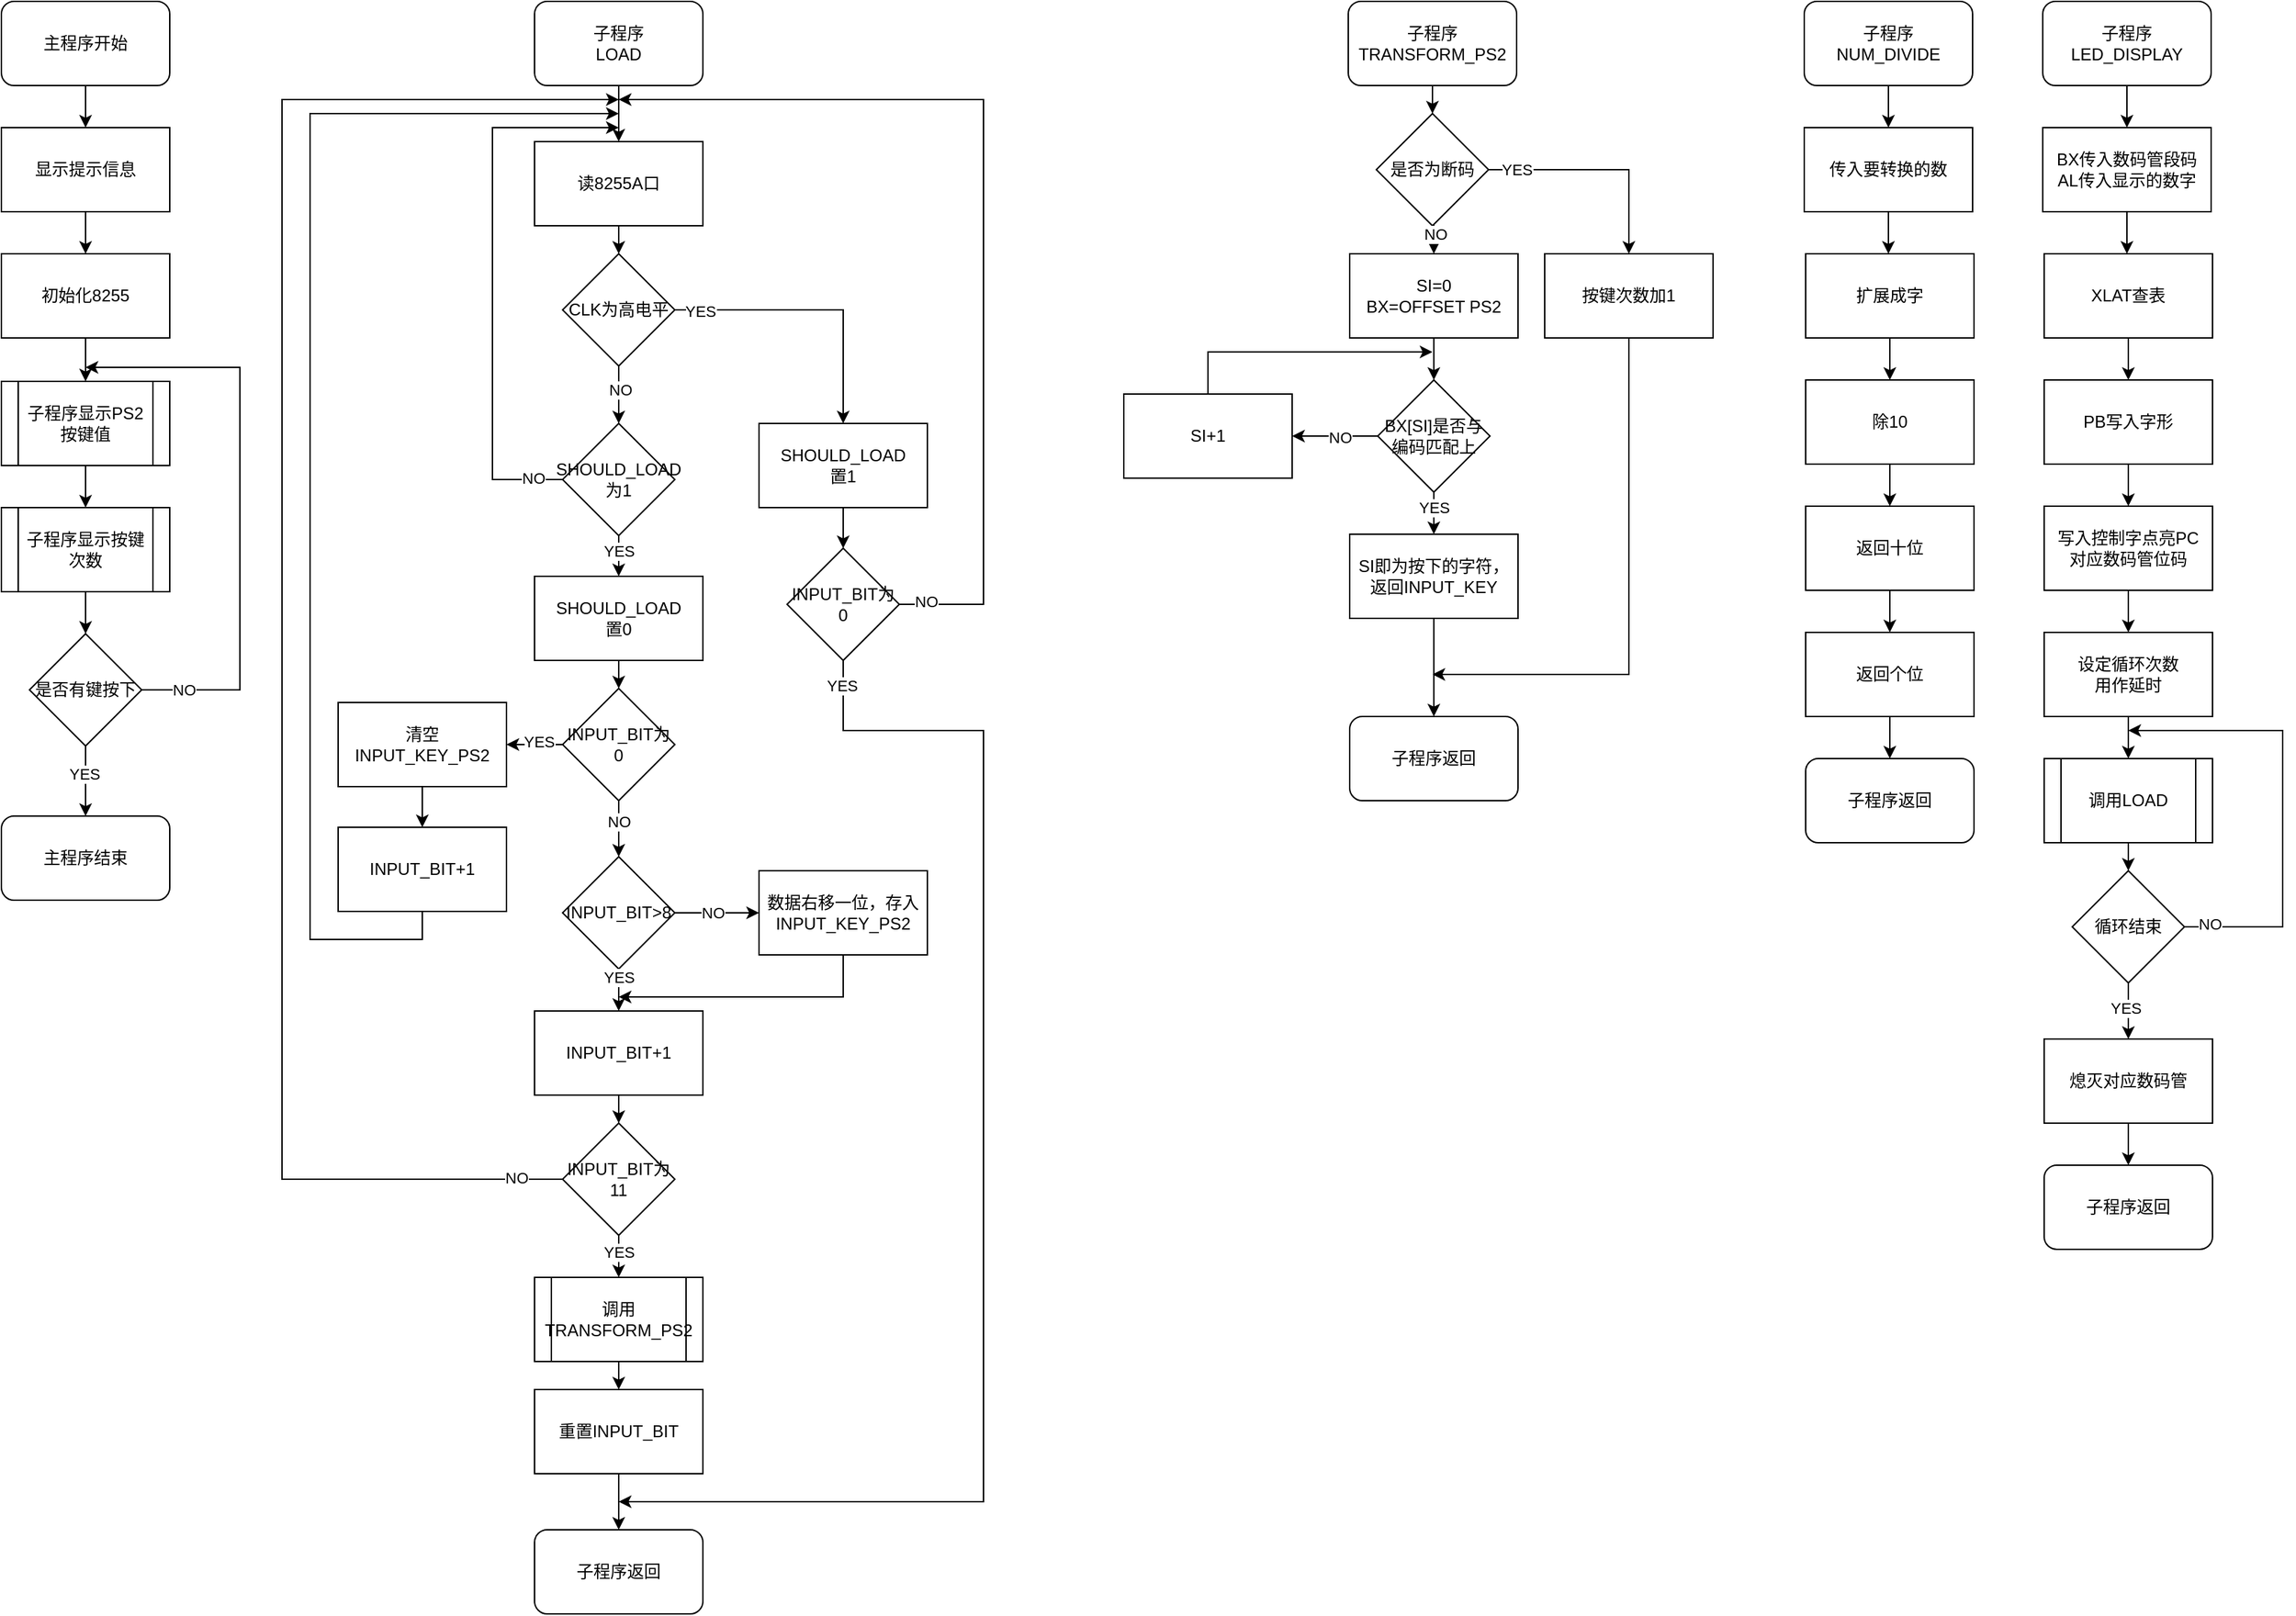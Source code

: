 <mxfile>
    <diagram id="bCni3c3arPFiLt9e8lGH" name="第 1 页">
        <mxGraphModel dx="1043" dy="476" grid="1" gridSize="10" guides="1" tooltips="1" connect="1" arrows="1" fold="1" page="1" pageScale="1" pageWidth="827" pageHeight="1169" math="0" shadow="0">
            <root>
                <mxCell id="0"/>
                <mxCell id="1" parent="0"/>
                <mxCell id="4" style="edgeStyle=orthogonalEdgeStyle;rounded=0;orthogonalLoop=1;jettySize=auto;html=1;exitX=0.5;exitY=1;exitDx=0;exitDy=0;entryX=0.5;entryY=0;entryDx=0;entryDy=0;" parent="1" source="2" target="3" edge="1">
                    <mxGeometry relative="1" as="geometry"/>
                </mxCell>
                <mxCell id="2" value="主程序开始" style="rounded=1;whiteSpace=wrap;html=1;" parent="1" vertex="1">
                    <mxGeometry width="120" height="60" as="geometry"/>
                </mxCell>
                <mxCell id="6" value="" style="edgeStyle=orthogonalEdgeStyle;rounded=0;orthogonalLoop=1;jettySize=auto;html=1;" parent="1" source="3" target="5" edge="1">
                    <mxGeometry relative="1" as="geometry"/>
                </mxCell>
                <mxCell id="3" value="显示提示信息" style="rounded=0;whiteSpace=wrap;html=1;" parent="1" vertex="1">
                    <mxGeometry y="90" width="120" height="60" as="geometry"/>
                </mxCell>
                <mxCell id="5" value="初始化8255" style="whiteSpace=wrap;html=1;rounded=0;" parent="1" vertex="1">
                    <mxGeometry y="180" width="120" height="60" as="geometry"/>
                </mxCell>
                <mxCell id="12" style="edgeStyle=orthogonalEdgeStyle;rounded=0;orthogonalLoop=1;jettySize=auto;html=1;exitX=0.5;exitY=1;exitDx=0;exitDy=0;entryX=0.5;entryY=0;entryDx=0;entryDy=0;" parent="1" source="5" target="11" edge="1">
                    <mxGeometry relative="1" as="geometry">
                        <mxPoint x="60" y="330.0" as="sourcePoint"/>
                    </mxGeometry>
                </mxCell>
                <mxCell id="14" style="edgeStyle=orthogonalEdgeStyle;rounded=0;orthogonalLoop=1;jettySize=auto;html=1;exitX=0.5;exitY=1;exitDx=0;exitDy=0;entryX=0.5;entryY=0;entryDx=0;entryDy=0;" parent="1" source="11" target="13" edge="1">
                    <mxGeometry relative="1" as="geometry"/>
                </mxCell>
                <mxCell id="11" value="子程序显示PS2按键值" style="shape=process;whiteSpace=wrap;html=1;backgroundOutline=1;" parent="1" vertex="1">
                    <mxGeometry y="271" width="120" height="60" as="geometry"/>
                </mxCell>
                <mxCell id="16" value="" style="edgeStyle=orthogonalEdgeStyle;rounded=0;orthogonalLoop=1;jettySize=auto;html=1;" parent="1" source="13" target="15" edge="1">
                    <mxGeometry relative="1" as="geometry"/>
                </mxCell>
                <mxCell id="13" value="子程序显示按键次数" style="shape=process;whiteSpace=wrap;html=1;backgroundOutline=1;" parent="1" vertex="1">
                    <mxGeometry y="361" width="120" height="60" as="geometry"/>
                </mxCell>
                <mxCell id="18" style="edgeStyle=orthogonalEdgeStyle;rounded=0;orthogonalLoop=1;jettySize=auto;html=1;exitX=0.5;exitY=1;exitDx=0;exitDy=0;entryX=0.5;entryY=0;entryDx=0;entryDy=0;" parent="1" source="15" target="22" edge="1">
                    <mxGeometry relative="1" as="geometry">
                        <mxPoint x="60" y="561" as="targetPoint"/>
                    </mxGeometry>
                </mxCell>
                <mxCell id="19" value="YES" style="edgeLabel;html=1;align=center;verticalAlign=middle;resizable=0;points=[];" parent="18" vertex="1" connectable="0">
                    <mxGeometry x="-0.215" y="-1" relative="1" as="geometry">
                        <mxPoint as="offset"/>
                    </mxGeometry>
                </mxCell>
                <mxCell id="20" style="edgeStyle=orthogonalEdgeStyle;rounded=0;orthogonalLoop=1;jettySize=auto;html=1;exitX=1;exitY=0.5;exitDx=0;exitDy=0;" parent="1" source="15" edge="1">
                    <mxGeometry relative="1" as="geometry">
                        <mxPoint x="60" y="261" as="targetPoint"/>
                        <Array as="points">
                            <mxPoint x="170" y="491"/>
                            <mxPoint x="170" y="261"/>
                            <mxPoint x="60" y="261"/>
                        </Array>
                    </mxGeometry>
                </mxCell>
                <mxCell id="21" value="NO" style="edgeLabel;html=1;align=center;verticalAlign=middle;resizable=0;points=[];" parent="20" vertex="1" connectable="0">
                    <mxGeometry x="-0.911" y="4" relative="1" as="geometry">
                        <mxPoint x="11.67" y="4" as="offset"/>
                    </mxGeometry>
                </mxCell>
                <mxCell id="15" value="是否有键按下" style="rhombus;whiteSpace=wrap;html=1;" parent="1" vertex="1">
                    <mxGeometry x="20" y="451" width="80" height="80" as="geometry"/>
                </mxCell>
                <mxCell id="22" value="主程序结束" style="rounded=1;whiteSpace=wrap;html=1;" parent="1" vertex="1">
                    <mxGeometry y="581" width="120" height="60" as="geometry"/>
                </mxCell>
                <mxCell id="26" style="edgeStyle=orthogonalEdgeStyle;rounded=0;orthogonalLoop=1;jettySize=auto;html=1;exitX=0.5;exitY=1;exitDx=0;exitDy=0;entryX=0.5;entryY=0;entryDx=0;entryDy=0;" parent="1" source="24" target="25" edge="1">
                    <mxGeometry relative="1" as="geometry"/>
                </mxCell>
                <mxCell id="24" value="子程序&lt;br&gt;LOAD" style="rounded=1;whiteSpace=wrap;html=1;" parent="1" vertex="1">
                    <mxGeometry x="380" width="120" height="60" as="geometry"/>
                </mxCell>
                <mxCell id="113" style="edgeStyle=orthogonalEdgeStyle;rounded=0;orthogonalLoop=1;jettySize=auto;html=1;exitX=0.5;exitY=1;exitDx=0;exitDy=0;entryX=0.5;entryY=0;entryDx=0;entryDy=0;" parent="1" source="25" target="112" edge="1">
                    <mxGeometry relative="1" as="geometry"/>
                </mxCell>
                <mxCell id="25" value="读8255A口" style="rounded=0;whiteSpace=wrap;html=1;" parent="1" vertex="1">
                    <mxGeometry x="380" y="100" width="120" height="60" as="geometry"/>
                </mxCell>
                <mxCell id="118" style="edgeStyle=orthogonalEdgeStyle;rounded=0;orthogonalLoop=1;jettySize=auto;html=1;exitX=0.5;exitY=1;exitDx=0;exitDy=0;entryX=0.5;entryY=0;entryDx=0;entryDy=0;" parent="1" source="112" target="129" edge="1">
                    <mxGeometry relative="1" as="geometry">
                        <mxPoint x="440" y="300" as="targetPoint"/>
                    </mxGeometry>
                </mxCell>
                <mxCell id="119" value="NO" style="edgeLabel;html=1;align=center;verticalAlign=middle;resizable=0;points=[];" parent="118" vertex="1" connectable="0">
                    <mxGeometry x="-0.169" y="1" relative="1" as="geometry">
                        <mxPoint as="offset"/>
                    </mxGeometry>
                </mxCell>
                <mxCell id="121" style="edgeStyle=orthogonalEdgeStyle;rounded=0;orthogonalLoop=1;jettySize=auto;html=1;exitX=1;exitY=0.5;exitDx=0;exitDy=0;entryX=0.5;entryY=0;entryDx=0;entryDy=0;" parent="1" source="112" target="124" edge="1">
                    <mxGeometry relative="1" as="geometry">
                        <mxPoint x="600" y="300" as="targetPoint"/>
                    </mxGeometry>
                </mxCell>
                <mxCell id="122" value="YES" style="edgeLabel;html=1;align=center;verticalAlign=middle;resizable=0;points=[];" parent="121" vertex="1" connectable="0">
                    <mxGeometry x="-0.828" y="-1" relative="1" as="geometry">
                        <mxPoint as="offset"/>
                    </mxGeometry>
                </mxCell>
                <mxCell id="112" value="CLK为高电平" style="rhombus;whiteSpace=wrap;html=1;" parent="1" vertex="1">
                    <mxGeometry x="400" y="180" width="80" height="80" as="geometry"/>
                </mxCell>
                <mxCell id="116" value="" style="group" parent="1" vertex="1" connectable="0">
                    <mxGeometry x="1286" width="120" height="600" as="geometry"/>
                </mxCell>
                <mxCell id="69" value="子程序&lt;br&gt;NUM_DIVIDE" style="rounded=1;whiteSpace=wrap;html=1;" parent="116" vertex="1">
                    <mxGeometry x="-1" width="120" height="60" as="geometry"/>
                </mxCell>
                <mxCell id="70" value="传入要转换的数" style="rounded=0;whiteSpace=wrap;html=1;" parent="116" vertex="1">
                    <mxGeometry x="-1" y="90" width="120" height="60" as="geometry"/>
                </mxCell>
                <mxCell id="71" style="edgeStyle=orthogonalEdgeStyle;rounded=0;orthogonalLoop=1;jettySize=auto;html=1;exitX=0.5;exitY=1;exitDx=0;exitDy=0;entryX=0.5;entryY=0;entryDx=0;entryDy=0;" parent="116" source="69" target="70" edge="1">
                    <mxGeometry relative="1" as="geometry"/>
                </mxCell>
                <mxCell id="72" value="扩展成字" style="rounded=0;whiteSpace=wrap;html=1;" parent="116" vertex="1">
                    <mxGeometry y="180" width="120" height="60" as="geometry"/>
                </mxCell>
                <mxCell id="73" style="edgeStyle=orthogonalEdgeStyle;rounded=0;orthogonalLoop=1;jettySize=auto;html=1;exitX=0.5;exitY=1;exitDx=0;exitDy=0;entryX=0.5;entryY=0;entryDx=0;entryDy=0;" parent="116" source="70" edge="1">
                    <mxGeometry relative="1" as="geometry">
                        <mxPoint x="59" y="180" as="targetPoint"/>
                    </mxGeometry>
                </mxCell>
                <mxCell id="74" value="除10" style="rounded=0;whiteSpace=wrap;html=1;" parent="116" vertex="1">
                    <mxGeometry y="270" width="120" height="60" as="geometry"/>
                </mxCell>
                <mxCell id="75" style="edgeStyle=orthogonalEdgeStyle;rounded=0;orthogonalLoop=1;jettySize=auto;html=1;exitX=0.5;exitY=1;exitDx=0;exitDy=0;entryX=0.5;entryY=0;entryDx=0;entryDy=0;" parent="116" source="72" target="74" edge="1">
                    <mxGeometry relative="1" as="geometry"/>
                </mxCell>
                <mxCell id="76" value="返回十位" style="rounded=0;whiteSpace=wrap;html=1;" parent="116" vertex="1">
                    <mxGeometry y="360" width="120" height="60" as="geometry"/>
                </mxCell>
                <mxCell id="77" style="edgeStyle=orthogonalEdgeStyle;rounded=0;orthogonalLoop=1;jettySize=auto;html=1;exitX=0.5;exitY=1;exitDx=0;exitDy=0;entryX=0.5;entryY=0;entryDx=0;entryDy=0;" parent="116" source="74" target="76" edge="1">
                    <mxGeometry relative="1" as="geometry"/>
                </mxCell>
                <mxCell id="78" value="返回个位" style="rounded=0;whiteSpace=wrap;html=1;" parent="116" vertex="1">
                    <mxGeometry y="450" width="120" height="60" as="geometry"/>
                </mxCell>
                <mxCell id="79" style="edgeStyle=orthogonalEdgeStyle;rounded=0;orthogonalLoop=1;jettySize=auto;html=1;exitX=0.5;exitY=1;exitDx=0;exitDy=0;entryX=0.5;entryY=0;entryDx=0;entryDy=0;" parent="116" source="76" target="78" edge="1">
                    <mxGeometry relative="1" as="geometry"/>
                </mxCell>
                <mxCell id="80" value="子程序返回" style="rounded=1;whiteSpace=wrap;html=1;" parent="116" vertex="1">
                    <mxGeometry y="540" width="120" height="60" as="geometry"/>
                </mxCell>
                <mxCell id="81" style="edgeStyle=orthogonalEdgeStyle;rounded=0;orthogonalLoop=1;jettySize=auto;html=1;exitX=0.5;exitY=1;exitDx=0;exitDy=0;entryX=0.5;entryY=0;entryDx=0;entryDy=0;" parent="116" source="78" target="80" edge="1">
                    <mxGeometry relative="1" as="geometry"/>
                </mxCell>
                <mxCell id="126" style="edgeStyle=orthogonalEdgeStyle;rounded=0;orthogonalLoop=1;jettySize=auto;html=1;exitX=0.5;exitY=1;exitDx=0;exitDy=0;entryX=0.5;entryY=0;entryDx=0;entryDy=0;" parent="1" source="124" target="125" edge="1">
                    <mxGeometry relative="1" as="geometry"/>
                </mxCell>
                <mxCell id="124" value="SHOULD_LOAD&lt;br&gt;置1" style="rounded=0;whiteSpace=wrap;html=1;" parent="1" vertex="1">
                    <mxGeometry x="540" y="301" width="120" height="60" as="geometry"/>
                </mxCell>
                <mxCell id="127" style="edgeStyle=orthogonalEdgeStyle;rounded=0;orthogonalLoop=1;jettySize=auto;html=1;exitX=1;exitY=0.5;exitDx=0;exitDy=0;" parent="1" source="125" edge="1">
                    <mxGeometry relative="1" as="geometry">
                        <mxPoint x="440" y="70.0" as="targetPoint"/>
                        <Array as="points">
                            <mxPoint x="700" y="430"/>
                            <mxPoint x="700" y="70"/>
                        </Array>
                    </mxGeometry>
                </mxCell>
                <mxCell id="128" value="NO" style="edgeLabel;html=1;align=center;verticalAlign=middle;resizable=0;points=[];" parent="127" vertex="1" connectable="0">
                    <mxGeometry x="-0.945" y="2" relative="1" as="geometry">
                        <mxPoint as="offset"/>
                    </mxGeometry>
                </mxCell>
                <mxCell id="148" style="edgeStyle=orthogonalEdgeStyle;rounded=0;orthogonalLoop=1;jettySize=auto;html=1;exitX=0.5;exitY=1;exitDx=0;exitDy=0;" parent="1" source="125" edge="1">
                    <mxGeometry relative="1" as="geometry">
                        <mxPoint x="440" y="1070" as="targetPoint"/>
                        <Array as="points">
                            <mxPoint x="600" y="520"/>
                            <mxPoint x="700" y="520"/>
                            <mxPoint x="700" y="1070"/>
                        </Array>
                    </mxGeometry>
                </mxCell>
                <mxCell id="162" value="YES" style="edgeLabel;html=1;align=center;verticalAlign=middle;resizable=0;points=[];" vertex="1" connectable="0" parent="148">
                    <mxGeometry x="-0.964" y="-1" relative="1" as="geometry">
                        <mxPoint as="offset"/>
                    </mxGeometry>
                </mxCell>
                <mxCell id="125" value="INPUT_BIT为0" style="rhombus;whiteSpace=wrap;html=1;" parent="1" vertex="1">
                    <mxGeometry x="560" y="390" width="80" height="80" as="geometry"/>
                </mxCell>
                <mxCell id="130" style="edgeStyle=orthogonalEdgeStyle;rounded=0;orthogonalLoop=1;jettySize=auto;html=1;exitX=0;exitY=0.5;exitDx=0;exitDy=0;" parent="1" source="129" edge="1">
                    <mxGeometry relative="1" as="geometry">
                        <mxPoint x="440" y="90" as="targetPoint"/>
                        <Array as="points">
                            <mxPoint x="350" y="341"/>
                            <mxPoint x="350" y="90"/>
                        </Array>
                    </mxGeometry>
                </mxCell>
                <mxCell id="131" value="NO" style="edgeLabel;html=1;align=center;verticalAlign=middle;resizable=0;points=[];" parent="130" vertex="1" connectable="0">
                    <mxGeometry x="-0.847" y="-1" relative="1" as="geometry">
                        <mxPoint x="9" as="offset"/>
                    </mxGeometry>
                </mxCell>
                <mxCell id="133" style="edgeStyle=orthogonalEdgeStyle;rounded=0;orthogonalLoop=1;jettySize=auto;html=1;exitX=0.5;exitY=1;exitDx=0;exitDy=0;entryX=0.5;entryY=0;entryDx=0;entryDy=0;" parent="1" source="129" target="132" edge="1">
                    <mxGeometry relative="1" as="geometry"/>
                </mxCell>
                <mxCell id="134" value="YES" style="edgeLabel;html=1;align=center;verticalAlign=middle;resizable=0;points=[];" parent="133" vertex="1" connectable="0">
                    <mxGeometry x="-0.247" relative="1" as="geometry">
                        <mxPoint as="offset"/>
                    </mxGeometry>
                </mxCell>
                <mxCell id="129" value="SHOULD_LOAD&lt;br&gt;为1" style="rhombus;whiteSpace=wrap;html=1;" parent="1" vertex="1">
                    <mxGeometry x="400" y="301" width="80" height="80" as="geometry"/>
                </mxCell>
                <mxCell id="136" style="edgeStyle=orthogonalEdgeStyle;rounded=0;orthogonalLoop=1;jettySize=auto;html=1;exitX=0.5;exitY=1;exitDx=0;exitDy=0;entryX=0.5;entryY=0;entryDx=0;entryDy=0;" parent="1" source="132" target="135" edge="1">
                    <mxGeometry relative="1" as="geometry"/>
                </mxCell>
                <mxCell id="132" value="&lt;span&gt;SHOULD_LOAD&lt;/span&gt;&lt;br&gt;置0" style="rounded=0;whiteSpace=wrap;html=1;" parent="1" vertex="1">
                    <mxGeometry x="380" y="410" width="120" height="60" as="geometry"/>
                </mxCell>
                <mxCell id="142" style="edgeStyle=orthogonalEdgeStyle;rounded=0;orthogonalLoop=1;jettySize=auto;html=1;exitX=0;exitY=0.5;exitDx=0;exitDy=0;entryX=1;entryY=0.5;entryDx=0;entryDy=0;" parent="1" source="135" target="137" edge="1">
                    <mxGeometry relative="1" as="geometry"/>
                </mxCell>
                <mxCell id="145" value="YES" style="edgeLabel;html=1;align=center;verticalAlign=middle;resizable=0;points=[];" parent="142" vertex="1" connectable="0">
                    <mxGeometry x="-0.147" y="-2" relative="1" as="geometry">
                        <mxPoint as="offset"/>
                    </mxGeometry>
                </mxCell>
                <mxCell id="146" style="edgeStyle=orthogonalEdgeStyle;rounded=0;orthogonalLoop=1;jettySize=auto;html=1;exitX=0.5;exitY=1;exitDx=0;exitDy=0;entryX=0.5;entryY=0;entryDx=0;entryDy=0;" parent="1" source="135" target="27" edge="1">
                    <mxGeometry relative="1" as="geometry"/>
                </mxCell>
                <mxCell id="147" value="NO" style="edgeLabel;html=1;align=center;verticalAlign=middle;resizable=0;points=[];" parent="146" vertex="1" connectable="0">
                    <mxGeometry x="-0.285" relative="1" as="geometry">
                        <mxPoint as="offset"/>
                    </mxGeometry>
                </mxCell>
                <mxCell id="135" value="&lt;span&gt;INPUT_BIT为0&lt;/span&gt;" style="rhombus;whiteSpace=wrap;html=1;" parent="1" vertex="1">
                    <mxGeometry x="400" y="490" width="80" height="80" as="geometry"/>
                </mxCell>
                <mxCell id="141" style="edgeStyle=orthogonalEdgeStyle;rounded=0;orthogonalLoop=1;jettySize=auto;html=1;exitX=0.5;exitY=1;exitDx=0;exitDy=0;entryX=0.5;entryY=0;entryDx=0;entryDy=0;" parent="1" source="137" target="140" edge="1">
                    <mxGeometry relative="1" as="geometry"/>
                </mxCell>
                <mxCell id="137" value="清空INPUT_KEY_PS2" style="rounded=0;whiteSpace=wrap;html=1;" parent="1" vertex="1">
                    <mxGeometry x="240" y="500" width="120" height="60" as="geometry"/>
                </mxCell>
                <mxCell id="144" style="edgeStyle=orthogonalEdgeStyle;rounded=0;orthogonalLoop=1;jettySize=auto;html=1;exitX=0.5;exitY=1;exitDx=0;exitDy=0;" parent="1" source="140" edge="1">
                    <mxGeometry relative="1" as="geometry">
                        <mxPoint x="440" y="80" as="targetPoint"/>
                        <Array as="points">
                            <mxPoint x="300" y="669"/>
                            <mxPoint x="220" y="669"/>
                            <mxPoint x="220" y="80"/>
                        </Array>
                    </mxGeometry>
                </mxCell>
                <mxCell id="140" value="&lt;span&gt;INPUT_BIT+1&lt;/span&gt;" style="rounded=0;whiteSpace=wrap;html=1;" parent="1" vertex="1">
                    <mxGeometry x="240" y="589" width="120" height="60" as="geometry"/>
                </mxCell>
                <mxCell id="27" value="INPUT_BIT&amp;gt;8" style="rhombus;whiteSpace=wrap;html=1;" parent="1" vertex="1">
                    <mxGeometry x="400" y="610" width="80" height="80" as="geometry"/>
                </mxCell>
                <mxCell id="36" style="edgeStyle=orthogonalEdgeStyle;rounded=0;orthogonalLoop=1;jettySize=auto;html=1;exitX=0.5;exitY=1;exitDx=0;exitDy=0;" parent="1" source="29" edge="1">
                    <mxGeometry x="380" y="610" as="geometry">
                        <mxPoint x="440" y="710" as="targetPoint"/>
                        <Array as="points">
                            <mxPoint x="580" y="710"/>
                            <mxPoint x="440" y="710"/>
                        </Array>
                    </mxGeometry>
                </mxCell>
                <mxCell id="29" value="数据右移一位，存入&lt;br&gt;INPUT_KEY_PS2" style="rounded=0;whiteSpace=wrap;html=1;" parent="1" vertex="1">
                    <mxGeometry x="540" y="620" width="120" height="60" as="geometry"/>
                </mxCell>
                <mxCell id="34" style="edgeStyle=orthogonalEdgeStyle;rounded=0;orthogonalLoop=1;jettySize=auto;html=1;exitX=1;exitY=0.5;exitDx=0;exitDy=0;entryX=0;entryY=0.5;entryDx=0;entryDy=0;" parent="1" source="27" target="29" edge="1">
                    <mxGeometry x="380" y="610" as="geometry"/>
                </mxCell>
                <mxCell id="38" value="NO" style="edgeLabel;html=1;align=center;verticalAlign=middle;resizable=0;points=[];" parent="34" vertex="1" connectable="0">
                    <mxGeometry x="-0.389" relative="1" as="geometry">
                        <mxPoint x="7.79" as="offset"/>
                    </mxGeometry>
                </mxCell>
                <mxCell id="150" style="edgeStyle=orthogonalEdgeStyle;rounded=0;orthogonalLoop=1;jettySize=auto;html=1;exitX=0.5;exitY=1;exitDx=0;exitDy=0;entryX=0.5;entryY=0;entryDx=0;entryDy=0;" parent="1" source="32" target="40" edge="1">
                    <mxGeometry relative="1" as="geometry"/>
                </mxCell>
                <mxCell id="151" value="YES" style="edgeLabel;html=1;align=center;verticalAlign=middle;resizable=0;points=[];" parent="150" vertex="1" connectable="0">
                    <mxGeometry x="-0.226" relative="1" as="geometry">
                        <mxPoint as="offset"/>
                    </mxGeometry>
                </mxCell>
                <mxCell id="154" style="edgeStyle=orthogonalEdgeStyle;rounded=0;orthogonalLoop=1;jettySize=auto;html=1;exitX=0;exitY=0.5;exitDx=0;exitDy=0;" parent="1" source="32" edge="1">
                    <mxGeometry relative="1" as="geometry">
                        <mxPoint x="440" y="70" as="targetPoint"/>
                        <Array as="points">
                            <mxPoint x="200" y="840"/>
                            <mxPoint x="200" y="70"/>
                        </Array>
                    </mxGeometry>
                </mxCell>
                <mxCell id="163" value="NO" style="edgeLabel;html=1;align=center;verticalAlign=middle;resizable=0;points=[];" vertex="1" connectable="0" parent="154">
                    <mxGeometry x="-0.945" y="-1" relative="1" as="geometry">
                        <mxPoint as="offset"/>
                    </mxGeometry>
                </mxCell>
                <mxCell id="32" value="INPUT_BIT为11" style="rhombus;whiteSpace=wrap;html=1;" parent="1" vertex="1">
                    <mxGeometry x="400" y="800" width="80" height="80" as="geometry"/>
                </mxCell>
                <mxCell id="35" style="edgeStyle=orthogonalEdgeStyle;rounded=0;orthogonalLoop=1;jettySize=auto;html=1;exitX=0.5;exitY=1;exitDx=0;exitDy=0;entryX=0.5;entryY=0;entryDx=0;entryDy=0;" parent="1" source="27" target="149" edge="1">
                    <mxGeometry x="380" y="610" as="geometry">
                        <mxPoint x="440" y="730" as="targetPoint"/>
                    </mxGeometry>
                </mxCell>
                <mxCell id="39" value="YES" style="edgeLabel;html=1;align=center;verticalAlign=middle;resizable=0;points=[];" parent="35" vertex="1" connectable="0">
                    <mxGeometry x="-0.62" relative="1" as="geometry">
                        <mxPoint as="offset"/>
                    </mxGeometry>
                </mxCell>
                <mxCell id="40" value="调用TRANSFORM_PS2" style="shape=process;whiteSpace=wrap;html=1;backgroundOutline=1;" parent="1" vertex="1">
                    <mxGeometry x="380" y="910" width="120" height="60" as="geometry"/>
                </mxCell>
                <mxCell id="152" style="edgeStyle=orthogonalEdgeStyle;rounded=0;orthogonalLoop=1;jettySize=auto;html=1;exitX=0.5;exitY=1;exitDx=0;exitDy=0;entryX=0.5;entryY=0;entryDx=0;entryDy=0;" parent="1" source="43" target="45" edge="1">
                    <mxGeometry relative="1" as="geometry"/>
                </mxCell>
                <mxCell id="43" value="重置INPUT_BIT" style="rounded=0;whiteSpace=wrap;html=1;" parent="1" vertex="1">
                    <mxGeometry x="380" y="990" width="120" height="60" as="geometry"/>
                </mxCell>
                <mxCell id="44" style="edgeStyle=orthogonalEdgeStyle;rounded=0;orthogonalLoop=1;jettySize=auto;html=1;exitX=0.5;exitY=1;exitDx=0;exitDy=0;entryX=0.5;entryY=0;entryDx=0;entryDy=0;" parent="1" source="40" target="43" edge="1">
                    <mxGeometry x="240" y="740" as="geometry"/>
                </mxCell>
                <mxCell id="45" value="子程序返回" style="rounded=1;whiteSpace=wrap;html=1;" parent="1" vertex="1">
                    <mxGeometry x="380" y="1090" width="120" height="60" as="geometry"/>
                </mxCell>
                <mxCell id="153" style="edgeStyle=orthogonalEdgeStyle;rounded=0;orthogonalLoop=1;jettySize=auto;html=1;exitX=0.5;exitY=1;exitDx=0;exitDy=0;entryX=0.5;entryY=0;entryDx=0;entryDy=0;" parent="1" source="149" target="32" edge="1">
                    <mxGeometry relative="1" as="geometry"/>
                </mxCell>
                <mxCell id="149" value="&lt;span&gt;INPUT_BIT+1&lt;/span&gt;" style="rounded=0;whiteSpace=wrap;html=1;" parent="1" vertex="1">
                    <mxGeometry x="380" y="720" width="120" height="60" as="geometry"/>
                </mxCell>
                <mxCell id="49" value="子程序&lt;br&gt;TRANSFORM_PS2" style="rounded=1;whiteSpace=wrap;html=1;" parent="1" vertex="1">
                    <mxGeometry x="960" width="120" height="60" as="geometry"/>
                </mxCell>
                <mxCell id="51" value="是否为断码" style="rhombus;whiteSpace=wrap;html=1;" parent="1" vertex="1">
                    <mxGeometry x="980" y="80" width="80" height="80" as="geometry"/>
                </mxCell>
                <mxCell id="52" style="edgeStyle=orthogonalEdgeStyle;rounded=0;orthogonalLoop=1;jettySize=auto;html=1;exitX=0.5;exitY=1;exitDx=0;exitDy=0;entryX=0.5;entryY=0;entryDx=0;entryDy=0;" parent="1" source="49" target="51" edge="1">
                    <mxGeometry x="940" as="geometry"/>
                </mxCell>
                <mxCell id="53" value="SI=0&lt;br&gt;BX=OFFSET PS2" style="rounded=0;whiteSpace=wrap;html=1;" parent="1" vertex="1">
                    <mxGeometry x="961" y="180" width="120" height="60" as="geometry"/>
                </mxCell>
                <mxCell id="54" style="edgeStyle=orthogonalEdgeStyle;rounded=0;orthogonalLoop=1;jettySize=auto;html=1;exitX=0.5;exitY=1;exitDx=0;exitDy=0;entryX=0.5;entryY=0;entryDx=0;entryDy=0;" parent="1" source="51" target="53" edge="1">
                    <mxGeometry x="940" as="geometry"/>
                </mxCell>
                <mxCell id="62" value="NO" style="edgeLabel;html=1;align=center;verticalAlign=middle;resizable=0;points=[];" parent="54" vertex="1" connectable="0">
                    <mxGeometry x="-0.34" y="1" relative="1" as="geometry">
                        <mxPoint as="offset"/>
                    </mxGeometry>
                </mxCell>
                <mxCell id="159" style="edgeStyle=orthogonalEdgeStyle;rounded=0;orthogonalLoop=1;jettySize=auto;html=1;exitX=0;exitY=0.5;exitDx=0;exitDy=0;entryX=1;entryY=0.5;entryDx=0;entryDy=0;" parent="1" source="55" target="157" edge="1">
                    <mxGeometry relative="1" as="geometry">
                        <Array as="points">
                            <mxPoint x="950" y="310"/>
                            <mxPoint x="950" y="310"/>
                        </Array>
                    </mxGeometry>
                </mxCell>
                <mxCell id="160" value="NO" style="edgeLabel;html=1;align=center;verticalAlign=middle;resizable=0;points=[];" parent="159" vertex="1" connectable="0">
                    <mxGeometry x="-0.098" y="1" relative="1" as="geometry">
                        <mxPoint as="offset"/>
                    </mxGeometry>
                </mxCell>
                <mxCell id="55" value="BX[SI]是否与编码匹配上" style="rhombus;whiteSpace=wrap;html=1;" parent="1" vertex="1">
                    <mxGeometry x="981" y="270" width="80" height="80" as="geometry"/>
                </mxCell>
                <mxCell id="56" style="edgeStyle=orthogonalEdgeStyle;rounded=0;orthogonalLoop=1;jettySize=auto;html=1;exitX=0.5;exitY=1;exitDx=0;exitDy=0;entryX=0.5;entryY=0;entryDx=0;entryDy=0;" parent="1" source="53" target="55" edge="1">
                    <mxGeometry x="940" as="geometry"/>
                </mxCell>
                <mxCell id="59" value="SI即为按下的字符，返回INPUT_KEY" style="rounded=0;whiteSpace=wrap;html=1;" parent="1" vertex="1">
                    <mxGeometry x="961" y="380" width="120" height="60" as="geometry"/>
                </mxCell>
                <mxCell id="60" style="edgeStyle=orthogonalEdgeStyle;rounded=0;orthogonalLoop=1;jettySize=auto;html=1;exitX=0.5;exitY=1;exitDx=0;exitDy=0;entryX=0.5;entryY=0;entryDx=0;entryDy=0;" parent="1" source="55" target="59" edge="1">
                    <mxGeometry x="940" as="geometry"/>
                </mxCell>
                <mxCell id="61" value="YES" style="edgeLabel;html=1;align=center;verticalAlign=middle;resizable=0;points=[];" parent="60" vertex="1" connectable="0">
                    <mxGeometry x="-0.307" relative="1" as="geometry">
                        <mxPoint as="offset"/>
                    </mxGeometry>
                </mxCell>
                <mxCell id="68" style="edgeStyle=orthogonalEdgeStyle;rounded=0;orthogonalLoop=1;jettySize=auto;html=1;exitX=0.5;exitY=1;exitDx=0;exitDy=0;" parent="1" source="63" edge="1">
                    <mxGeometry x="940" as="geometry">
                        <mxPoint x="1020" y="480" as="targetPoint"/>
                        <Array as="points">
                            <mxPoint x="1160" y="480"/>
                        </Array>
                    </mxGeometry>
                </mxCell>
                <mxCell id="63" value="按键次数加1" style="rounded=0;whiteSpace=wrap;html=1;" parent="1" vertex="1">
                    <mxGeometry x="1100" y="180" width="120" height="60" as="geometry"/>
                </mxCell>
                <mxCell id="64" style="edgeStyle=orthogonalEdgeStyle;rounded=0;orthogonalLoop=1;jettySize=auto;html=1;exitX=1;exitY=0.5;exitDx=0;exitDy=0;entryX=0.5;entryY=0;entryDx=0;entryDy=0;" parent="1" source="51" target="63" edge="1">
                    <mxGeometry x="940" as="geometry"/>
                </mxCell>
                <mxCell id="65" value="YES" style="edgeLabel;html=1;align=center;verticalAlign=middle;resizable=0;points=[];" parent="64" vertex="1" connectable="0">
                    <mxGeometry x="-0.754" relative="1" as="geometry">
                        <mxPoint as="offset"/>
                    </mxGeometry>
                </mxCell>
                <mxCell id="66" value="子程序返回" style="rounded=1;whiteSpace=wrap;html=1;" parent="1" vertex="1">
                    <mxGeometry x="961" y="510" width="120" height="60" as="geometry"/>
                </mxCell>
                <mxCell id="67" style="edgeStyle=orthogonalEdgeStyle;rounded=0;orthogonalLoop=1;jettySize=auto;html=1;exitX=0.5;exitY=1;exitDx=0;exitDy=0;entryX=0.5;entryY=0;entryDx=0;entryDy=0;" parent="1" source="59" target="66" edge="1">
                    <mxGeometry x="940" as="geometry"/>
                </mxCell>
                <mxCell id="161" style="edgeStyle=orthogonalEdgeStyle;rounded=0;orthogonalLoop=1;jettySize=auto;html=1;exitX=0.5;exitY=0;exitDx=0;exitDy=0;" parent="1" source="157" edge="1">
                    <mxGeometry relative="1" as="geometry">
                        <mxPoint x="1020" y="250" as="targetPoint"/>
                        <Array as="points">
                            <mxPoint x="860" y="250"/>
                        </Array>
                    </mxGeometry>
                </mxCell>
                <mxCell id="157" value="SI+1" style="rounded=0;whiteSpace=wrap;html=1;" parent="1" vertex="1">
                    <mxGeometry x="800" y="280" width="120" height="60" as="geometry"/>
                </mxCell>
                <mxCell id="82" value="子程序&lt;br&gt;LED_DISPLAY" style="rounded=1;whiteSpace=wrap;html=1;" parent="1" vertex="1">
                    <mxGeometry x="1455" width="120" height="60" as="geometry"/>
                </mxCell>
                <mxCell id="83" value="BX传入数码管段码&lt;br&gt;AL传入显示的数字" style="rounded=0;whiteSpace=wrap;html=1;" parent="1" vertex="1">
                    <mxGeometry x="1455" y="90" width="120" height="60" as="geometry"/>
                </mxCell>
                <mxCell id="84" style="edgeStyle=orthogonalEdgeStyle;rounded=0;orthogonalLoop=1;jettySize=auto;html=1;exitX=0.5;exitY=1;exitDx=0;exitDy=0;entryX=0.5;entryY=0;entryDx=0;entryDy=0;" parent="1" source="82" target="83" edge="1">
                    <mxGeometry x="1456" as="geometry"/>
                </mxCell>
                <mxCell id="85" value="XLAT查表" style="rounded=0;whiteSpace=wrap;html=1;" parent="1" vertex="1">
                    <mxGeometry x="1456" y="180" width="120" height="60" as="geometry"/>
                </mxCell>
                <mxCell id="86" style="edgeStyle=orthogonalEdgeStyle;rounded=0;orthogonalLoop=1;jettySize=auto;html=1;exitX=0.5;exitY=1;exitDx=0;exitDy=0;entryX=0.5;entryY=0;entryDx=0;entryDy=0;" parent="1" source="83" edge="1">
                    <mxGeometry x="1456" as="geometry">
                        <mxPoint x="1515.0" y="180" as="targetPoint"/>
                    </mxGeometry>
                </mxCell>
                <mxCell id="87" value="PB写入字形" style="rounded=0;whiteSpace=wrap;html=1;" parent="1" vertex="1">
                    <mxGeometry x="1456" y="270" width="120" height="60" as="geometry"/>
                </mxCell>
                <mxCell id="88" style="edgeStyle=orthogonalEdgeStyle;rounded=0;orthogonalLoop=1;jettySize=auto;html=1;exitX=0.5;exitY=1;exitDx=0;exitDy=0;entryX=0.5;entryY=0;entryDx=0;entryDy=0;" parent="1" source="85" target="87" edge="1">
                    <mxGeometry x="1456" as="geometry"/>
                </mxCell>
                <mxCell id="89" value="写入控制字点亮PC&lt;br&gt;对应数码管位码" style="rounded=0;whiteSpace=wrap;html=1;" parent="1" vertex="1">
                    <mxGeometry x="1456" y="360" width="120" height="60" as="geometry"/>
                </mxCell>
                <mxCell id="90" style="edgeStyle=orthogonalEdgeStyle;rounded=0;orthogonalLoop=1;jettySize=auto;html=1;exitX=0.5;exitY=1;exitDx=0;exitDy=0;entryX=0.5;entryY=0;entryDx=0;entryDy=0;" parent="1" source="87" target="89" edge="1">
                    <mxGeometry x="1456" as="geometry"/>
                </mxCell>
                <mxCell id="91" value="调用LOAD" style="shape=process;whiteSpace=wrap;html=1;backgroundOutline=1;" parent="1" vertex="1">
                    <mxGeometry x="1456" y="540" width="120" height="60" as="geometry"/>
                </mxCell>
                <mxCell id="93" value="子程序返回" style="rounded=1;whiteSpace=wrap;html=1;" parent="1" vertex="1">
                    <mxGeometry x="1456" y="830" width="120" height="60" as="geometry"/>
                </mxCell>
                <mxCell id="104" style="edgeStyle=orthogonalEdgeStyle;rounded=0;orthogonalLoop=1;jettySize=auto;html=1;exitX=0.5;exitY=1;exitDx=0;exitDy=0;entryX=0.5;entryY=0;entryDx=0;entryDy=0;" parent="1" source="102" target="91" edge="1">
                    <mxGeometry x="1456" as="geometry"/>
                </mxCell>
                <mxCell id="102" value="设定循环次数&lt;br&gt;用作延时" style="rounded=0;whiteSpace=wrap;html=1;" parent="1" vertex="1">
                    <mxGeometry x="1456" y="450" width="120" height="60" as="geometry"/>
                </mxCell>
                <mxCell id="103" style="edgeStyle=orthogonalEdgeStyle;rounded=0;orthogonalLoop=1;jettySize=auto;html=1;exitX=0.5;exitY=1;exitDx=0;exitDy=0;entryX=0.5;entryY=0;entryDx=0;entryDy=0;" parent="1" source="89" target="102" edge="1">
                    <mxGeometry x="1456" as="geometry"/>
                </mxCell>
                <mxCell id="109" style="edgeStyle=orthogonalEdgeStyle;rounded=0;orthogonalLoop=1;jettySize=auto;html=1;exitX=1;exitY=0.5;exitDx=0;exitDy=0;" parent="1" source="105" edge="1">
                    <mxGeometry x="1456" as="geometry">
                        <mxPoint x="1516.0" y="520.0" as="targetPoint"/>
                        <Array as="points">
                            <mxPoint x="1626" y="660"/>
                            <mxPoint x="1626" y="520"/>
                        </Array>
                    </mxGeometry>
                </mxCell>
                <mxCell id="110" value="NO" style="edgeLabel;html=1;align=center;verticalAlign=middle;resizable=0;points=[];" parent="109" vertex="1" connectable="0">
                    <mxGeometry x="-0.888" y="2" relative="1" as="geometry">
                        <mxPoint as="offset"/>
                    </mxGeometry>
                </mxCell>
                <mxCell id="166" style="edgeStyle=orthogonalEdgeStyle;rounded=0;orthogonalLoop=1;jettySize=auto;html=1;exitX=0.5;exitY=1;exitDx=0;exitDy=0;entryX=0.5;entryY=0;entryDx=0;entryDy=0;" edge="1" parent="1" source="105" target="165">
                    <mxGeometry relative="1" as="geometry"/>
                </mxCell>
                <mxCell id="168" value="YES" style="edgeLabel;html=1;align=center;verticalAlign=middle;resizable=0;points=[];" vertex="1" connectable="0" parent="166">
                    <mxGeometry x="-0.11" y="-2" relative="1" as="geometry">
                        <mxPoint as="offset"/>
                    </mxGeometry>
                </mxCell>
                <mxCell id="105" value="循环结束" style="rhombus;whiteSpace=wrap;html=1;" parent="1" vertex="1">
                    <mxGeometry x="1476" y="620" width="80" height="80" as="geometry"/>
                </mxCell>
                <mxCell id="106" style="edgeStyle=orthogonalEdgeStyle;rounded=0;orthogonalLoop=1;jettySize=auto;html=1;exitX=0.5;exitY=1;exitDx=0;exitDy=0;entryX=0.5;entryY=0;entryDx=0;entryDy=0;" parent="1" source="91" target="105" edge="1">
                    <mxGeometry x="1456" as="geometry"/>
                </mxCell>
                <mxCell id="167" style="edgeStyle=orthogonalEdgeStyle;rounded=0;orthogonalLoop=1;jettySize=auto;html=1;exitX=0.5;exitY=1;exitDx=0;exitDy=0;entryX=0.5;entryY=0;entryDx=0;entryDy=0;" edge="1" parent="1" source="165" target="93">
                    <mxGeometry relative="1" as="geometry"/>
                </mxCell>
                <mxCell id="165" value="熄灭对应数码管" style="rounded=0;whiteSpace=wrap;html=1;" vertex="1" parent="1">
                    <mxGeometry x="1456" y="740" width="120" height="60" as="geometry"/>
                </mxCell>
            </root>
        </mxGraphModel>
    </diagram>
</mxfile>